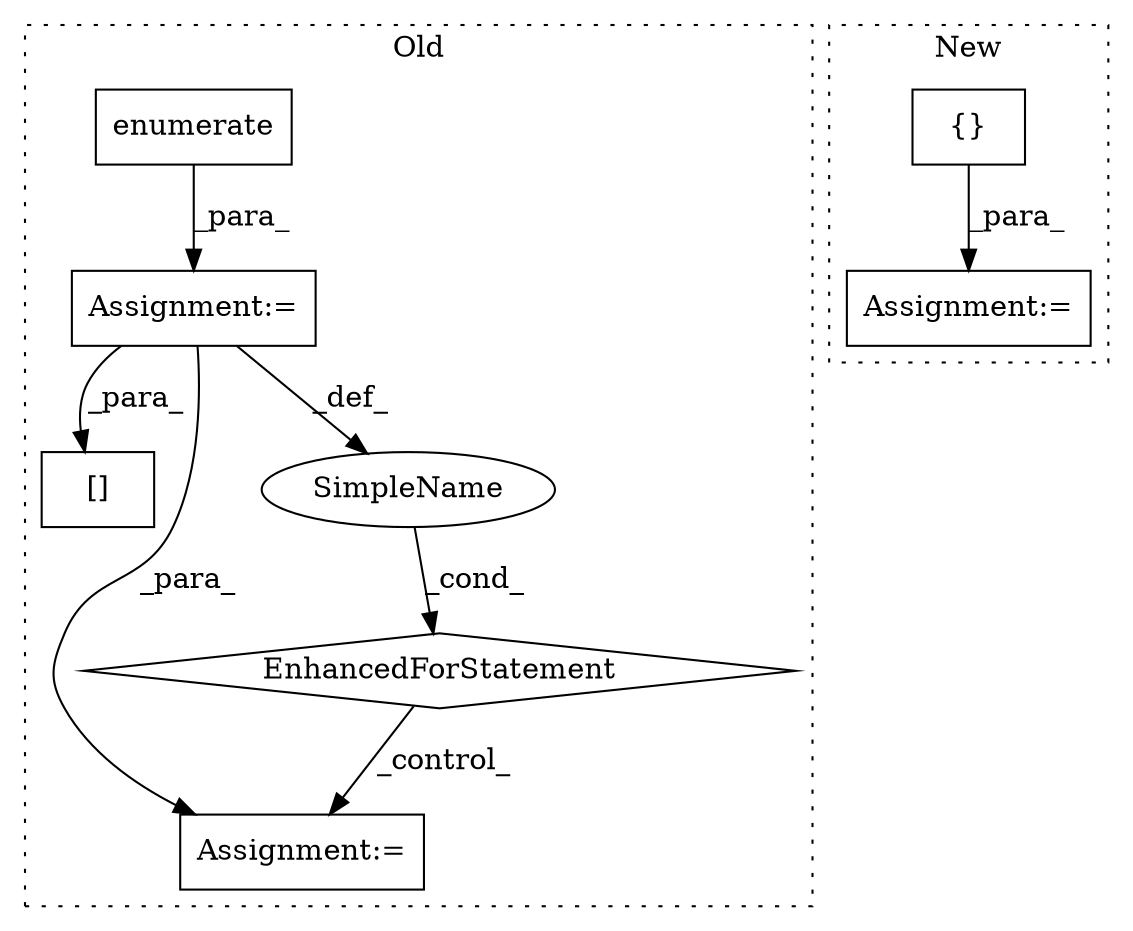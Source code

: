 digraph G {
subgraph cluster0 {
1 [label="enumerate" a="32" s="521,538" l="10,1" shape="box"];
4 [label="Assignment:=" a="7" s="433,539" l="71,2" shape="box"];
5 [label="EnhancedForStatement" a="70" s="433,539" l="71,2" shape="diamond"];
6 [label="[]" a="2" s="674,683" l="6,1" shape="box"];
7 [label="Assignment:=" a="7" s="891" l="44" shape="box"];
8 [label="SimpleName" a="42" s="508" l="10" shape="ellipse"];
label = "Old";
style="dotted";
}
subgraph cluster1 {
2 [label="{}" a="4" s="1536,1549" l="1,1" shape="box"];
3 [label="Assignment:=" a="7" s="1497" l="1" shape="box"];
label = "New";
style="dotted";
}
1 -> 4 [label="_para_"];
2 -> 3 [label="_para_"];
4 -> 6 [label="_para_"];
4 -> 7 [label="_para_"];
4 -> 8 [label="_def_"];
5 -> 7 [label="_control_"];
8 -> 5 [label="_cond_"];
}